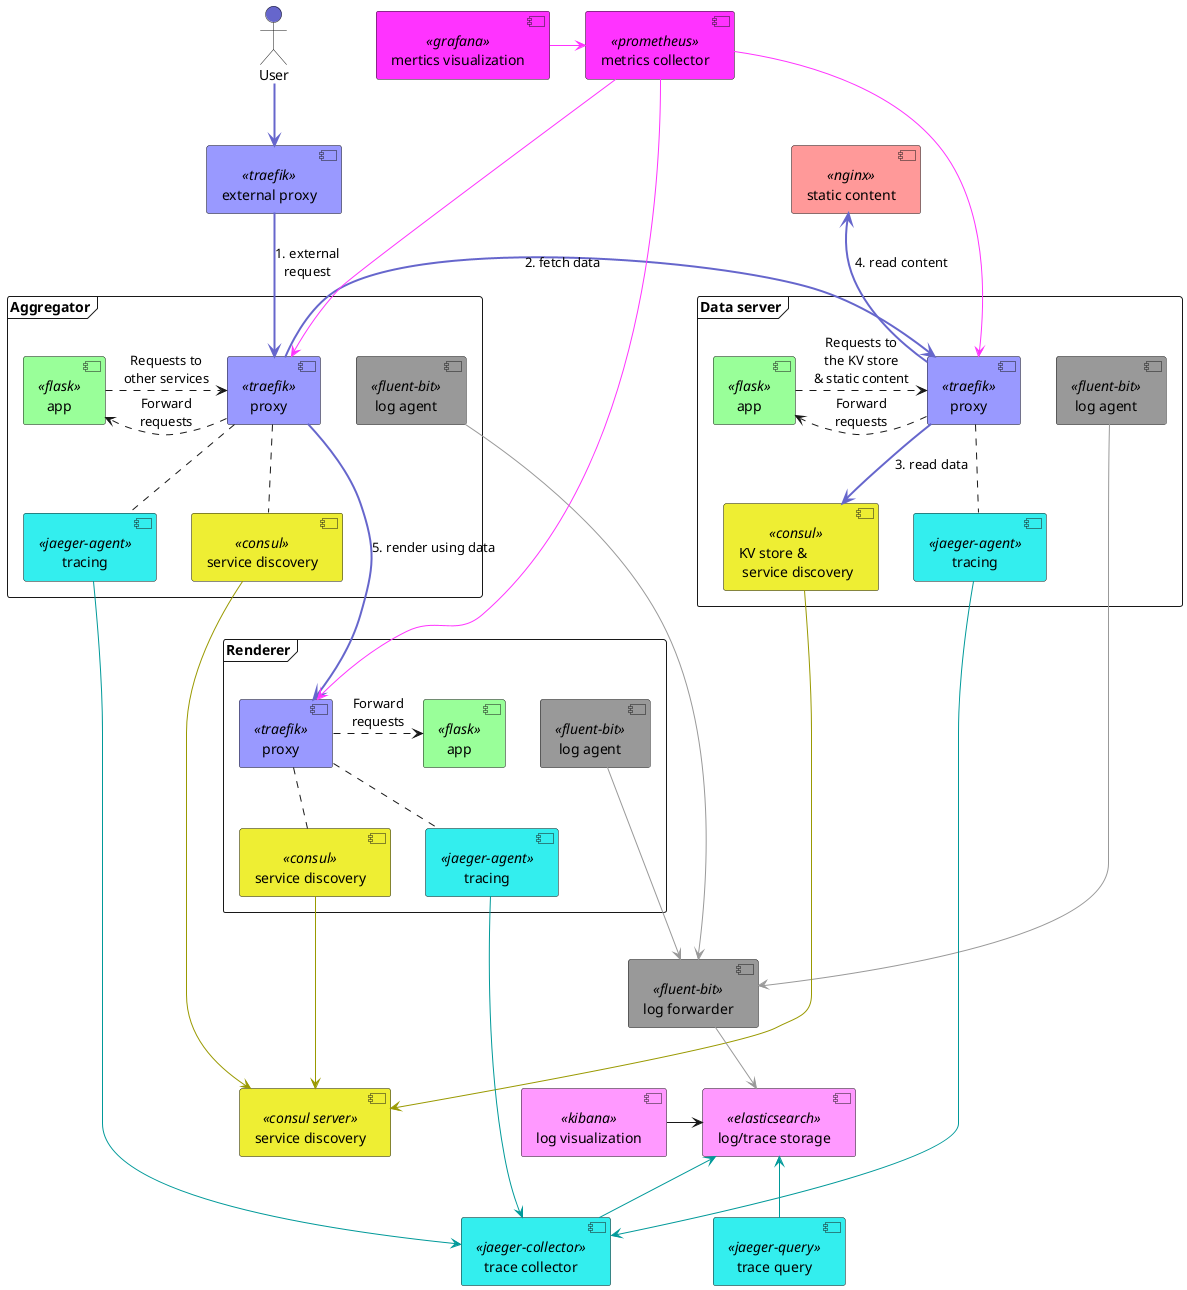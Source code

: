 @startuml

frame Aggregator {
    [app] as A << flask >> #9f9
    [proxy] as Ap << traefik >> #99f
    [service discovery] as Ac << consul >> #ee3
    [tracing] as At << jaeger-agent >> #3ee
    [log agent] as Al << fluent-bit >> #999

    Ap .> A : Forward\nrequests
    A .> Ap : Requests to\nother services
    
    Ap .. Ac
    Ap .. At
}

frame "Data server" {
    [app] as D << flask >> #9f9
    [proxy] as Dp << traefik >> #99f
    [KV store &\n service discovery] as Dc << consul >> #ee3
    [tracing] as Dt << jaeger-agent >> #3ee
    [log agent] as Dl << fluent-bit >> #999

    Dp .> D : Forward\nrequests
    D .> Dp : Requests to\nthe KV store\n& static content
    
    Dp .. Dt
}

frame Renderer {
    [app] as R << flask >> #9f9
    [proxy] as Rp << traefik >> #99f
    [service discovery] as Rc << consul >> #ee3
    [tracing] as Rt << jaeger-agent >> #3ee
    [log agent] as Rl << fluent-bit >> #999

    Rp .> R : Forward\nrequests
    
    Rp .. Rc
    Rp .. Rt
}

[static content] as SC << nginx >> #f99

[external proxy] as PXY << traefik >> #99f
[log forwarder] as LF << fluent-bit >> #999
[log/trace storage] as ES << elasticsearch >> #f9f
[log visualization] as K << kibana >> #f9f
[service discovery] as C << consul server >> #ee3
[trace collector] as T << jaeger-collector >> #3ee
[trace query] as Tq << jaeger-query >> #3ee
[metrics collector] as P << prometheus >> #f3f
[mertics visualization] as G << grafana >> #f3f

actor User as usr #66c

usr ==> PXY #66c
PXY ==> Ap #66c : 1. external\nrequest
Ap =l==> Dp #66c : 2. fetch data
Dp ==> Dc #66c : 3. read data
Dp =u=> SC #66c : 4. read content
Ap ===> Rp #66c : 5. render using data

Al ---> LF #999
Dl ---> LF #999
Rl ---> LF #999

Ac ---> C #990
Dc ---> C #990
Rc ---> C #990

At ---> T #099
Dt ---> T #099
Rt ---> T #099

T -u-> ES #099
Tq -u-> ES #099
LF --> ES #999
K -> ES

P ---> Ap #f3f
P ---> Dp #f3f
P ---> Rp #f3f
G -> P #f3f

@enduml